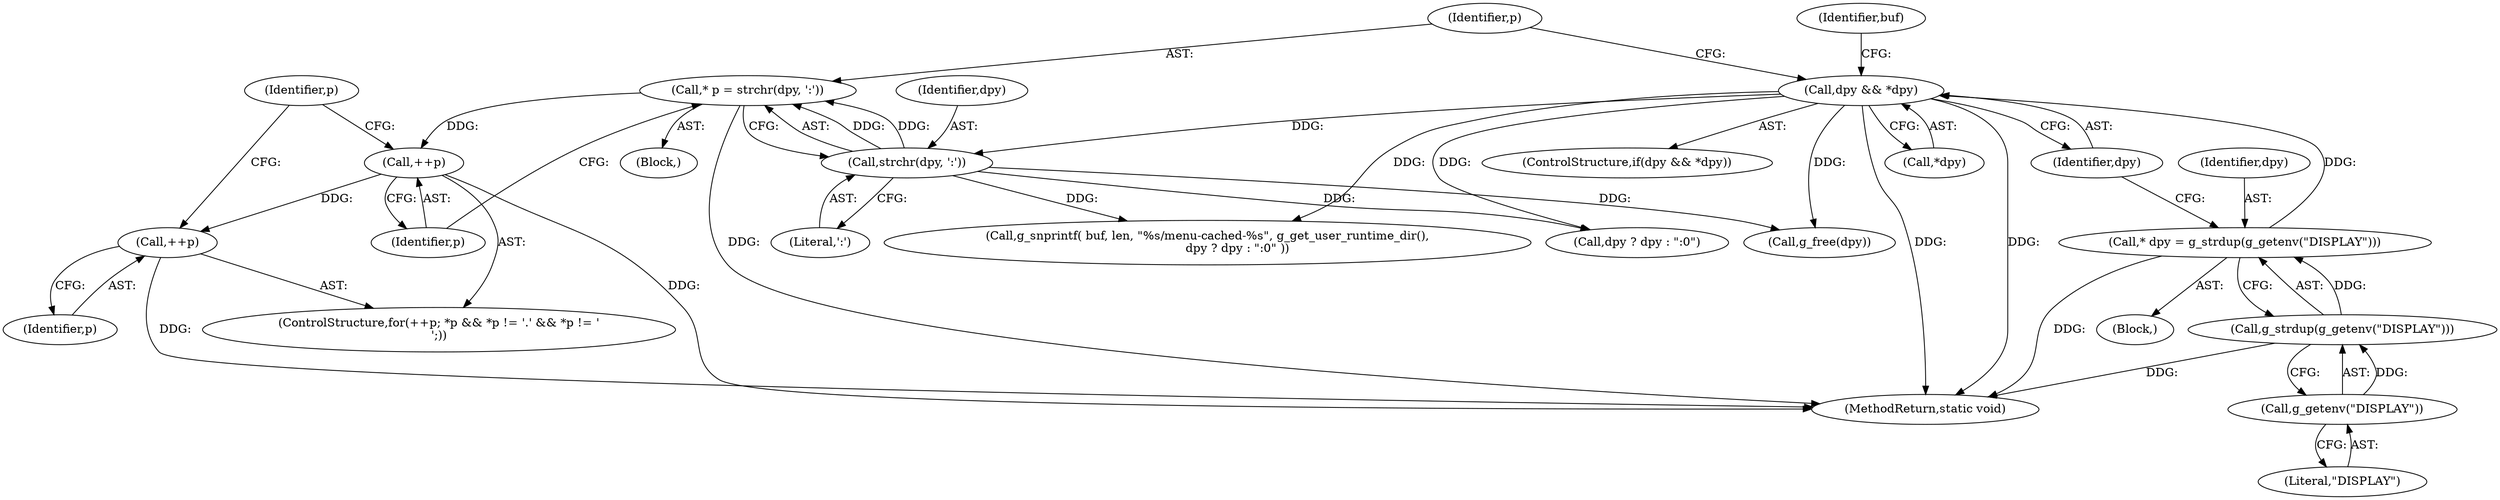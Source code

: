 digraph "0_lxde_56f66684592abf257c4004e6e1fff041c64a12ce@API" {
"1000117" [label="(Call,* p = strchr(dpy, ':'))"];
"1000119" [label="(Call,strchr(dpy, ':'))"];
"1000111" [label="(Call,dpy && *dpy)"];
"1000105" [label="(Call,* dpy = g_strdup(g_getenv(\"DISPLAY\")))"];
"1000107" [label="(Call,g_strdup(g_getenv(\"DISPLAY\")))"];
"1000108" [label="(Call,g_getenv(\"DISPLAY\"))"];
"1000123" [label="(Call,++p)"];
"1000137" [label="(Call,++p)"];
"1000127" [label="(Identifier,p)"];
"1000122" [label="(ControlStructure,for(++p; *p && *p != '.' && *p != '\n';))"];
"1000105" [label="(Call,* dpy = g_strdup(g_getenv(\"DISPLAY\")))"];
"1000113" [label="(Call,*dpy)"];
"1000124" [label="(Identifier,p)"];
"1000151" [label="(Call,dpy ? dpy : \":0\")"];
"1000137" [label="(Call,++p)"];
"1000123" [label="(Call,++p)"];
"1000108" [label="(Call,g_getenv(\"DISPLAY\"))"];
"1000157" [label="(MethodReturn,static void)"];
"1000118" [label="(Identifier,p)"];
"1000111" [label="(Call,dpy && *dpy)"];
"1000109" [label="(Literal,\"DISPLAY\")"];
"1000103" [label="(Block,)"];
"1000146" [label="(Call,g_snprintf( buf, len, \"%s/menu-cached-%s\", g_get_user_runtime_dir(),\n                dpy ? dpy : \":0\" ))"];
"1000115" [label="(Block,)"];
"1000147" [label="(Identifier,buf)"];
"1000107" [label="(Call,g_strdup(g_getenv(\"DISPLAY\")))"];
"1000120" [label="(Identifier,dpy)"];
"1000155" [label="(Call,g_free(dpy))"];
"1000112" [label="(Identifier,dpy)"];
"1000121" [label="(Literal,':')"];
"1000117" [label="(Call,* p = strchr(dpy, ':'))"];
"1000110" [label="(ControlStructure,if(dpy && *dpy))"];
"1000106" [label="(Identifier,dpy)"];
"1000138" [label="(Identifier,p)"];
"1000119" [label="(Call,strchr(dpy, ':'))"];
"1000117" -> "1000115"  [label="AST: "];
"1000117" -> "1000119"  [label="CFG: "];
"1000118" -> "1000117"  [label="AST: "];
"1000119" -> "1000117"  [label="AST: "];
"1000124" -> "1000117"  [label="CFG: "];
"1000117" -> "1000157"  [label="DDG: "];
"1000119" -> "1000117"  [label="DDG: "];
"1000119" -> "1000117"  [label="DDG: "];
"1000117" -> "1000123"  [label="DDG: "];
"1000119" -> "1000121"  [label="CFG: "];
"1000120" -> "1000119"  [label="AST: "];
"1000121" -> "1000119"  [label="AST: "];
"1000111" -> "1000119"  [label="DDG: "];
"1000119" -> "1000146"  [label="DDG: "];
"1000119" -> "1000151"  [label="DDG: "];
"1000119" -> "1000155"  [label="DDG: "];
"1000111" -> "1000110"  [label="AST: "];
"1000111" -> "1000112"  [label="CFG: "];
"1000111" -> "1000113"  [label="CFG: "];
"1000112" -> "1000111"  [label="AST: "];
"1000113" -> "1000111"  [label="AST: "];
"1000118" -> "1000111"  [label="CFG: "];
"1000147" -> "1000111"  [label="CFG: "];
"1000111" -> "1000157"  [label="DDG: "];
"1000111" -> "1000157"  [label="DDG: "];
"1000105" -> "1000111"  [label="DDG: "];
"1000111" -> "1000146"  [label="DDG: "];
"1000111" -> "1000151"  [label="DDG: "];
"1000111" -> "1000155"  [label="DDG: "];
"1000105" -> "1000103"  [label="AST: "];
"1000105" -> "1000107"  [label="CFG: "];
"1000106" -> "1000105"  [label="AST: "];
"1000107" -> "1000105"  [label="AST: "];
"1000112" -> "1000105"  [label="CFG: "];
"1000105" -> "1000157"  [label="DDG: "];
"1000107" -> "1000105"  [label="DDG: "];
"1000107" -> "1000108"  [label="CFG: "];
"1000108" -> "1000107"  [label="AST: "];
"1000107" -> "1000157"  [label="DDG: "];
"1000108" -> "1000107"  [label="DDG: "];
"1000108" -> "1000109"  [label="CFG: "];
"1000109" -> "1000108"  [label="AST: "];
"1000123" -> "1000122"  [label="AST: "];
"1000123" -> "1000124"  [label="CFG: "];
"1000124" -> "1000123"  [label="AST: "];
"1000127" -> "1000123"  [label="CFG: "];
"1000123" -> "1000157"  [label="DDG: "];
"1000123" -> "1000137"  [label="DDG: "];
"1000137" -> "1000122"  [label="AST: "];
"1000137" -> "1000138"  [label="CFG: "];
"1000138" -> "1000137"  [label="AST: "];
"1000127" -> "1000137"  [label="CFG: "];
"1000137" -> "1000157"  [label="DDG: "];
}
